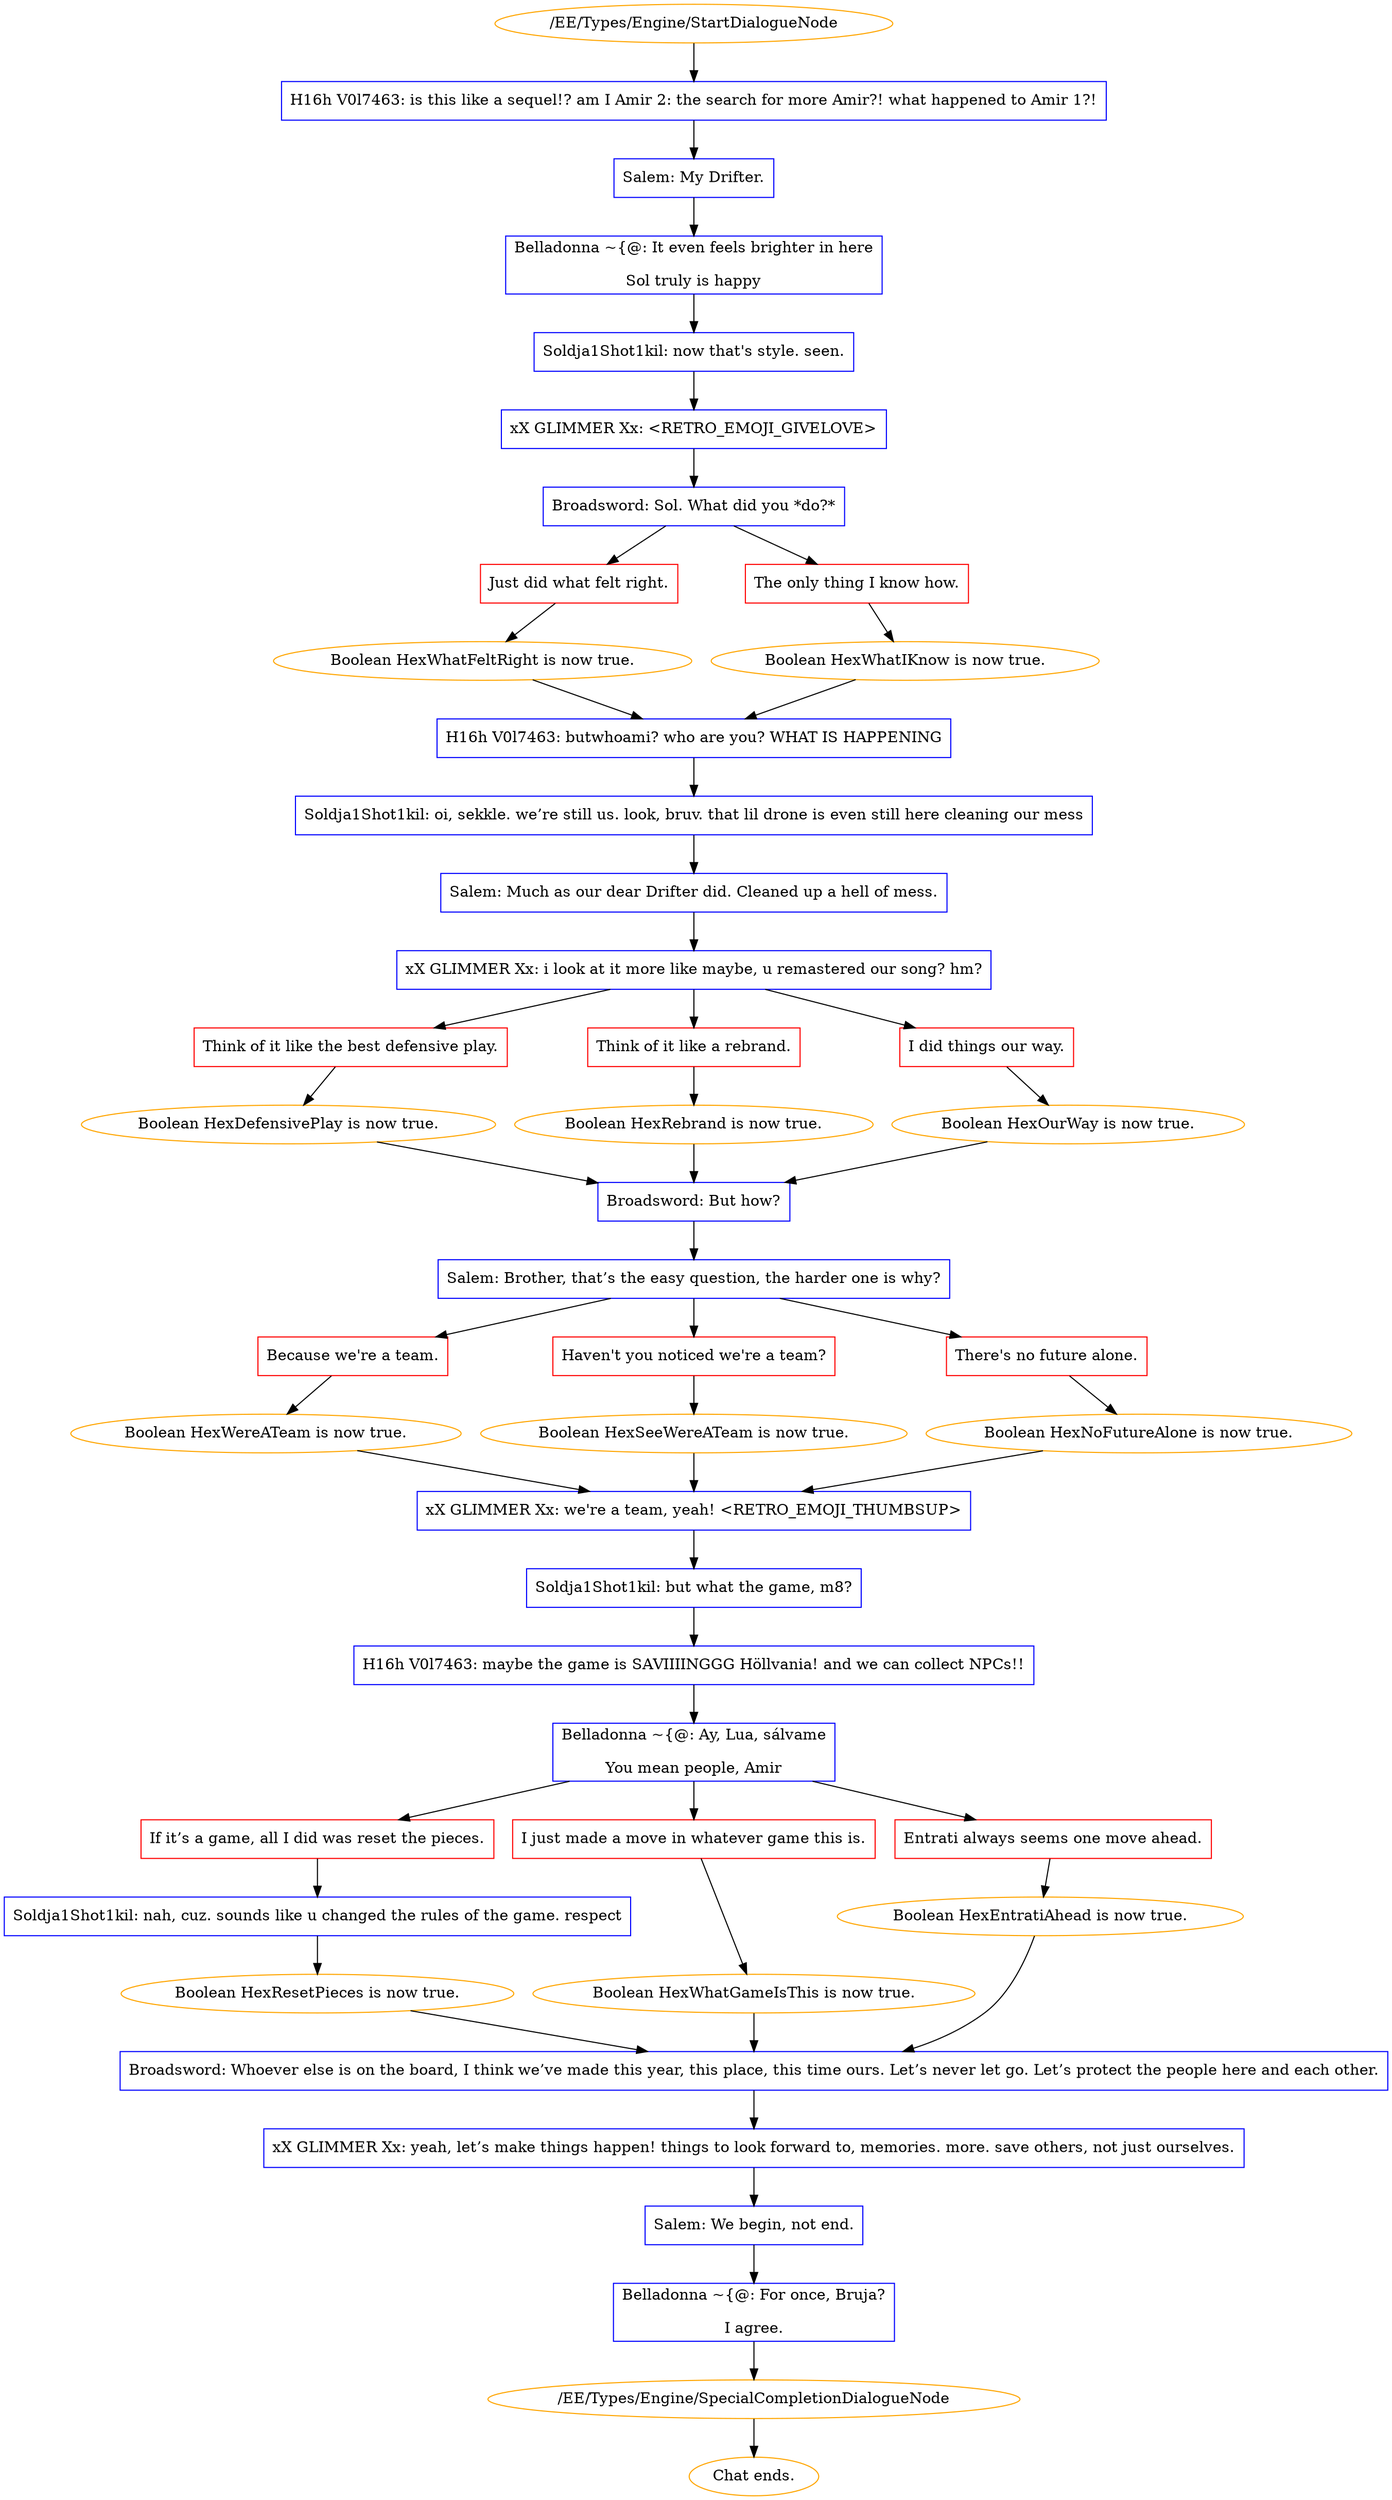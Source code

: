 digraph {
	7 [label="/EE/Types/Engine/StartDialogueNode",color=orange];
		7 -> 119;
	119 [label="H16h V0l7463: is this like a sequel!? am I Amir 2: the search for more Amir?! what happened to Amir 1?!",shape=box,color=blue];
		119 -> 120;
	120 [label="Salem: My Drifter.",shape=box,color=blue];
		120 -> 121;
	121 [label="Belladonna ~{@: It even feels brighter in here
Sol truly is happy",shape=box,color=blue];
		121 -> 122;
	122 [label="Soldja1Shot1kil: now that's style. seen.",shape=box,color=blue];
		122 -> 123;
	123 [label="xX GLIMMER Xx: <RETRO_EMOJI_GIVELOVE>",shape=box,color=blue];
		123 -> 124;
	124 [label="Broadsword: Sol. What did you *do?*",shape=box,color=blue];
		124 -> 125;
		124 -> 126;
	125 [label="Just did what felt right.",shape=box,color=red];
		125 -> 200;
	126 [label="The only thing I know how.",shape=box,color=red];
		126 -> 201;
	200 [label="Boolean HexWhatFeltRight is now true.",color=orange];
		200 -> 127;
	201 [label="Boolean HexWhatIKnow is now true.",color=orange];
		201 -> 127;
	127 [label="H16h V0l7463: butwhoami? who are you? WHAT IS HAPPENING",shape=box,color=blue];
		127 -> 128;
	128 [label="Soldja1Shot1kil: oi, sekkle. we’re still us. look, bruv. that lil drone is even still here cleaning our mess",shape=box,color=blue];
		128 -> 129;
	129 [label="Salem: Much as our dear Drifter did. Cleaned up a hell of mess.",shape=box,color=blue];
		129 -> 130;
	130 [label="xX GLIMMER Xx: i look at it more like maybe, u remastered our song? hm?",shape=box,color=blue];
		130 -> 131;
		130 -> 132;
		130 -> 133;
	131 [label="Think of it like the best defensive play.",shape=box,color=red];
		131 -> 202;
	132 [label="Think of it like a rebrand.",shape=box,color=red];
		132 -> 203;
	133 [label="I did things our way.",shape=box,color=red];
		133 -> 204;
	202 [label="Boolean HexDefensivePlay is now true.",color=orange];
		202 -> 134;
	203 [label="Boolean HexRebrand is now true.",color=orange];
		203 -> 134;
	204 [label="Boolean HexOurWay is now true.",color=orange];
		204 -> 134;
	134 [label="Broadsword: But how?",shape=box,color=blue];
		134 -> 135;
	135 [label="Salem: Brother, that’s the easy question, the harder one is why?",shape=box,color=blue];
		135 -> 136;
		135 -> 137;
		135 -> 138;
	136 [label="Because we're a team.",shape=box,color=red];
		136 -> 205;
	137 [label="Haven't you noticed we're a team?",shape=box,color=red];
		137 -> 206;
	138 [label="There's no future alone.",shape=box,color=red];
		138 -> 207;
	205 [label="Boolean HexWereATeam is now true.",color=orange];
		205 -> 139;
	206 [label="Boolean HexSeeWereATeam is now true.",color=orange];
		206 -> 139;
	207 [label="Boolean HexNoFutureAlone is now true.",color=orange];
		207 -> 139;
	139 [label="xX GLIMMER Xx: we're a team, yeah! <RETRO_EMOJI_THUMBSUP>",shape=box,color=blue];
		139 -> 140;
	140 [label="Soldja1Shot1kil: but what the game, m8?",shape=box,color=blue];
		140 -> 141;
	141 [label="H16h V0l7463: maybe the game is SAVIIIINGGG Höllvania! and we can collect NPCs!!",shape=box,color=blue];
		141 -> 142;
	142 [label="Belladonna ~{@: Ay, Lua, sálvame
You mean people, Amir",shape=box,color=blue];
		142 -> 143;
		142 -> 144;
		142 -> 145;
	143 [label="If it’s a game, all I did was reset the pieces.",shape=box,color=red];
		143 -> 223;
	144 [label="I just made a move in whatever game this is.",shape=box,color=red];
		144 -> 209;
	145 [label="Entrati always seems one move ahead.",shape=box,color=red];
		145 -> 210;
	223 [label="Soldja1Shot1kil: nah, cuz. sounds like u changed the rules of the game. respect",shape=box,color=blue];
		223 -> 208;
	209 [label="Boolean HexWhatGameIsThis is now true.",color=orange];
		209 -> 146;
	210 [label="Boolean HexEntratiAhead is now true.",color=orange];
		210 -> 146;
	208 [label="Boolean HexResetPieces is now true.",color=orange];
		208 -> 146;
	146 [label="Broadsword: Whoever else is on the board, I think we’ve made this year, this place, this time ours. Let’s never let go. Let’s protect the people here and each other.",shape=box,color=blue];
		146 -> 147;
	147 [label="xX GLIMMER Xx: yeah, let’s make things happen! things to look forward to, memories. more. save others, not just ourselves.",shape=box,color=blue];
		147 -> 148;
	148 [label="Salem: We begin, not end.",shape=box,color=blue];
		148 -> 149;
	149 [label="Belladonna ~{@: For once, Bruja?
I agree.",shape=box,color=blue];
		149 -> 38;
	38 [label="/EE/Types/Engine/SpecialCompletionDialogueNode",color=orange];
		38 -> "Chat ends.";
	"Chat ends." [color=orange];
}